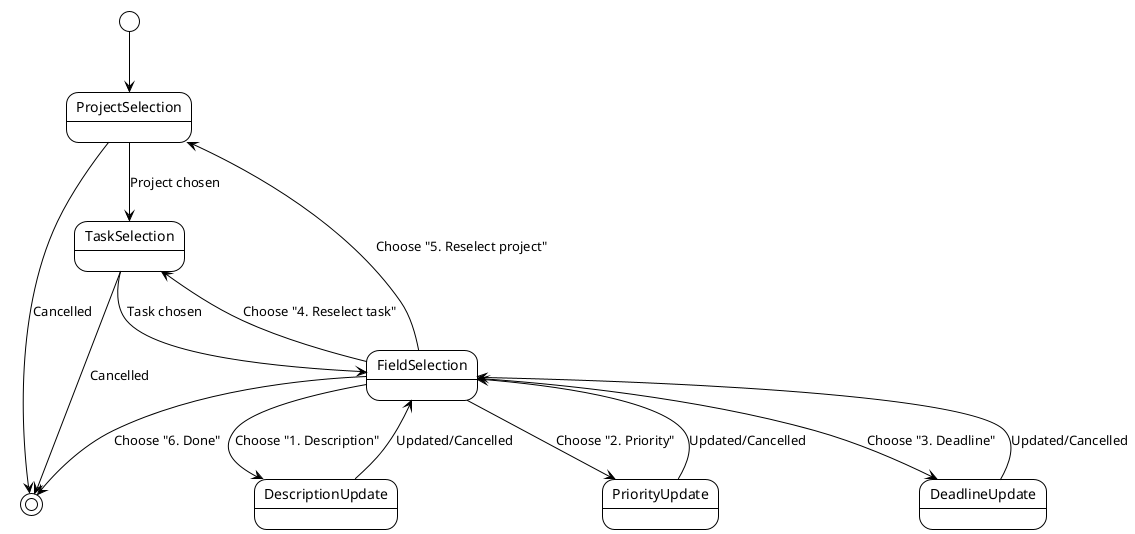 @startuml Update Command State Diagram
!theme plain

[*] --> ProjectSelection
ProjectSelection --> [*] : Cancelled
ProjectSelection --> TaskSelection : Project chosen

TaskSelection --> [*] : Cancelled
TaskSelection --> FieldSelection : Task chosen

FieldSelection --> DescriptionUpdate : Choose "1. Description"
FieldSelection --> PriorityUpdate : Choose "2. Priority"
FieldSelection --> DeadlineUpdate : Choose "3. Deadline"
FieldSelection --> TaskSelection : Choose "4. Reselect task"
FieldSelection --> ProjectSelection : Choose "5. Reselect project"
FieldSelection --> [*] : Choose "6. Done"

DescriptionUpdate --> FieldSelection : Updated/Cancelled
PriorityUpdate --> FieldSelection : Updated/Cancelled
DeadlineUpdate --> FieldSelection : Updated/Cancelled
@enduml